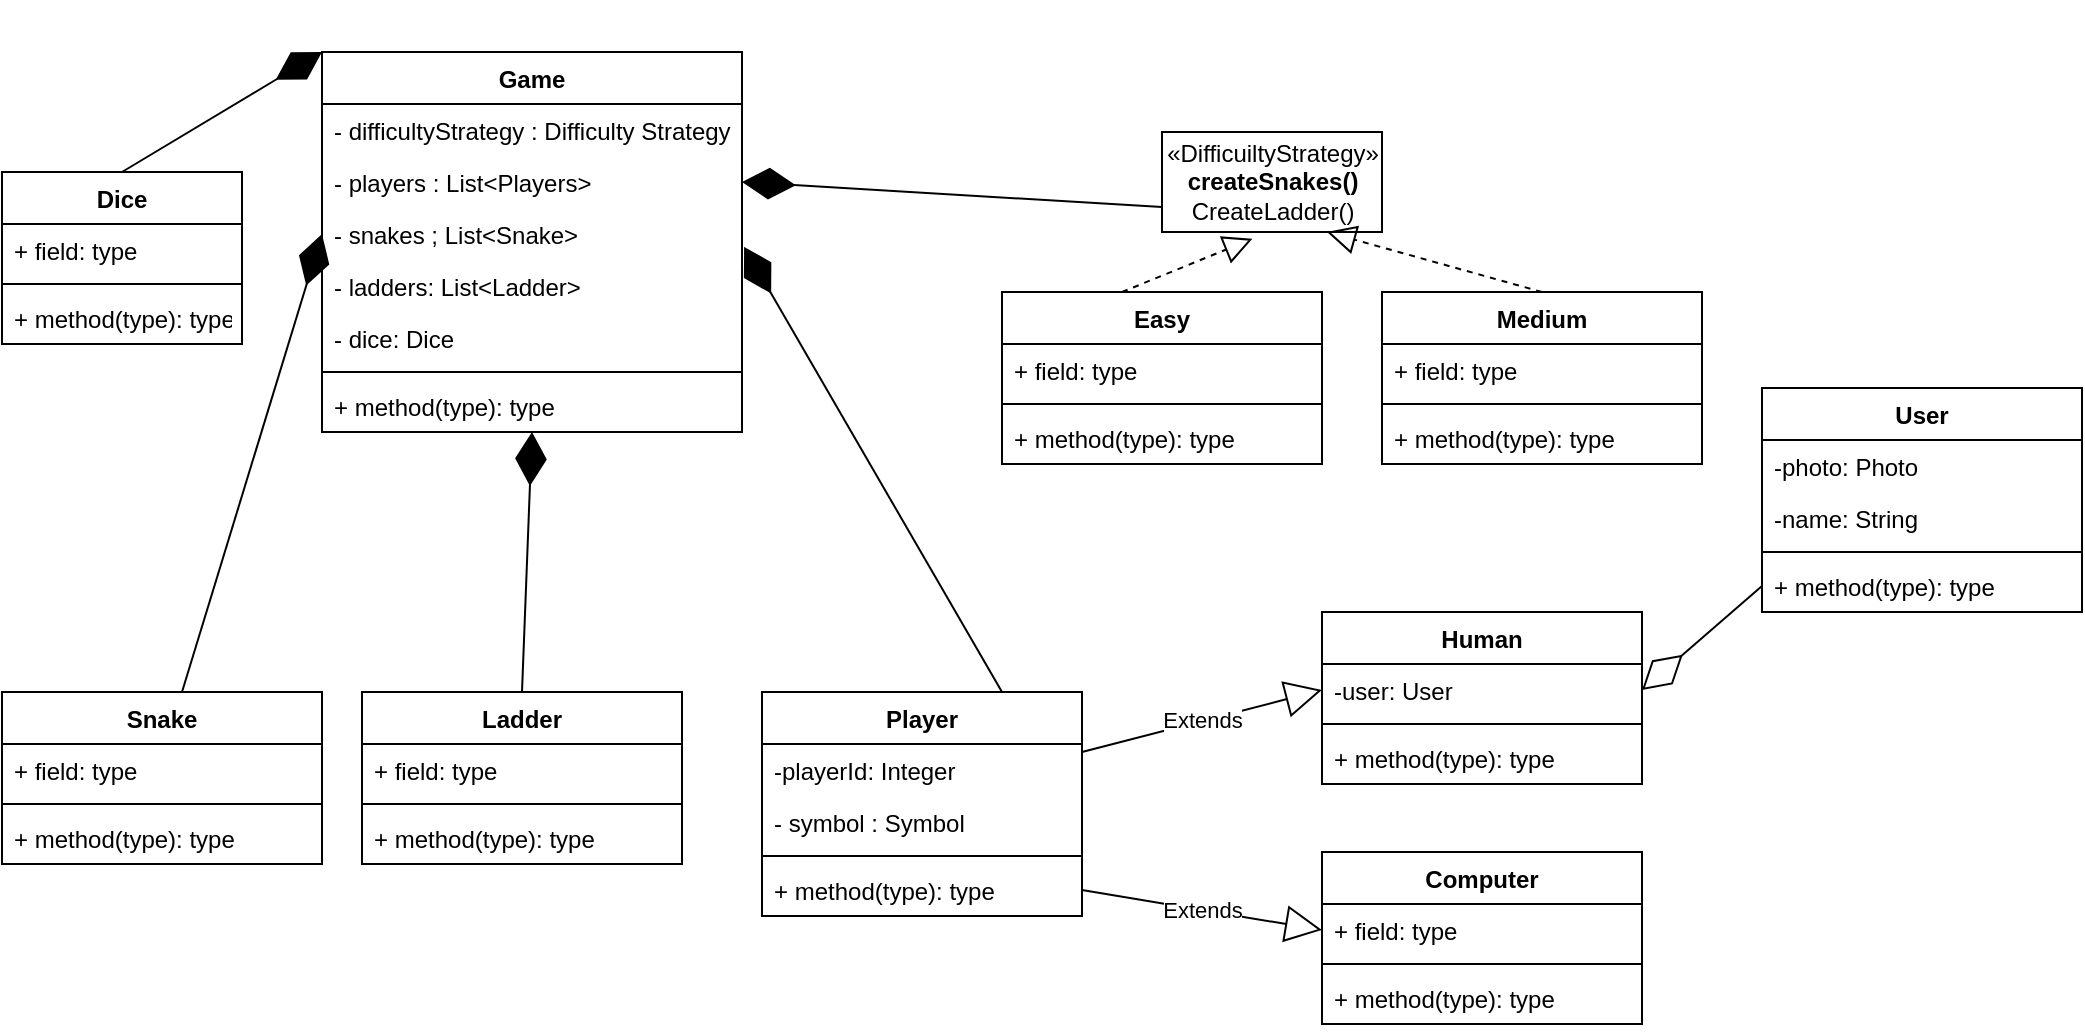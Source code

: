 <mxfile version="24.0.1" type="github">
  <diagram id="9j5rHZfFxi0AiZahSwXF" name="Page-1">
    <mxGraphModel dx="1290" dy="1622" grid="1" gridSize="10" guides="1" tooltips="1" connect="1" arrows="1" fold="1" page="1" pageScale="1" pageWidth="850" pageHeight="1100" math="0" shadow="0">
      <root>
        <mxCell id="0" />
        <mxCell id="1" parent="0" />
        <mxCell id="mnIVVEqtiwkv_W7kDL8j-1" value="Game" style="swimlane;fontStyle=1;align=center;verticalAlign=top;childLayout=stackLayout;horizontal=1;startSize=26;horizontalStack=0;resizeParent=1;resizeParentMax=0;resizeLast=0;collapsible=1;marginBottom=0;" parent="1" vertex="1">
          <mxGeometry x="180" y="-120" width="210" height="190" as="geometry" />
        </mxCell>
        <mxCell id="mnIVVEqtiwkv_W7kDL8j-55" value="- difficultyStrategy : Difficulty Strategy" style="text;strokeColor=none;fillColor=none;align=left;verticalAlign=top;spacingLeft=4;spacingRight=4;overflow=hidden;rotatable=0;points=[[0,0.5],[1,0.5]];portConstraint=eastwest;" parent="mnIVVEqtiwkv_W7kDL8j-1" vertex="1">
          <mxGeometry y="26" width="210" height="26" as="geometry" />
        </mxCell>
        <mxCell id="mnIVVEqtiwkv_W7kDL8j-2" value="- players : List&lt;Players&gt;" style="text;strokeColor=none;fillColor=none;align=left;verticalAlign=top;spacingLeft=4;spacingRight=4;overflow=hidden;rotatable=0;points=[[0,0.5],[1,0.5]];portConstraint=eastwest;" parent="mnIVVEqtiwkv_W7kDL8j-1" vertex="1">
          <mxGeometry y="52" width="210" height="26" as="geometry" />
        </mxCell>
        <mxCell id="mnIVVEqtiwkv_W7kDL8j-37" value="- snakes ; List&lt;Snake&gt;" style="text;strokeColor=none;fillColor=none;align=left;verticalAlign=top;spacingLeft=4;spacingRight=4;overflow=hidden;rotatable=0;points=[[0,0.5],[1,0.5]];portConstraint=eastwest;" parent="mnIVVEqtiwkv_W7kDL8j-1" vertex="1">
          <mxGeometry y="78" width="210" height="26" as="geometry" />
        </mxCell>
        <mxCell id="mnIVVEqtiwkv_W7kDL8j-38" value="- ladders: List&lt;Ladder&gt;" style="text;strokeColor=none;fillColor=none;align=left;verticalAlign=top;spacingLeft=4;spacingRight=4;overflow=hidden;rotatable=0;points=[[0,0.5],[1,0.5]];portConstraint=eastwest;" parent="mnIVVEqtiwkv_W7kDL8j-1" vertex="1">
          <mxGeometry y="104" width="210" height="26" as="geometry" />
        </mxCell>
        <mxCell id="mnIVVEqtiwkv_W7kDL8j-64" value="- dice: Dice" style="text;strokeColor=none;fillColor=none;align=left;verticalAlign=top;spacingLeft=4;spacingRight=4;overflow=hidden;rotatable=0;points=[[0,0.5],[1,0.5]];portConstraint=eastwest;" parent="mnIVVEqtiwkv_W7kDL8j-1" vertex="1">
          <mxGeometry y="130" width="210" height="26" as="geometry" />
        </mxCell>
        <mxCell id="mnIVVEqtiwkv_W7kDL8j-3" value="" style="line;strokeWidth=1;fillColor=none;align=left;verticalAlign=middle;spacingTop=-1;spacingLeft=3;spacingRight=3;rotatable=0;labelPosition=right;points=[];portConstraint=eastwest;" parent="mnIVVEqtiwkv_W7kDL8j-1" vertex="1">
          <mxGeometry y="156" width="210" height="8" as="geometry" />
        </mxCell>
        <mxCell id="mnIVVEqtiwkv_W7kDL8j-4" value="+ method(type): type" style="text;strokeColor=none;fillColor=none;align=left;verticalAlign=top;spacingLeft=4;spacingRight=4;overflow=hidden;rotatable=0;points=[[0,0.5],[1,0.5]];portConstraint=eastwest;" parent="mnIVVEqtiwkv_W7kDL8j-1" vertex="1">
          <mxGeometry y="164" width="210" height="26" as="geometry" />
        </mxCell>
        <mxCell id="mnIVVEqtiwkv_W7kDL8j-9" value="Ladder" style="swimlane;fontStyle=1;align=center;verticalAlign=top;childLayout=stackLayout;horizontal=1;startSize=26;horizontalStack=0;resizeParent=1;resizeParentMax=0;resizeLast=0;collapsible=1;marginBottom=0;" parent="1" vertex="1">
          <mxGeometry x="200" y="200" width="160" height="86" as="geometry" />
        </mxCell>
        <mxCell id="mnIVVEqtiwkv_W7kDL8j-10" value="+ field: type" style="text;strokeColor=none;fillColor=none;align=left;verticalAlign=top;spacingLeft=4;spacingRight=4;overflow=hidden;rotatable=0;points=[[0,0.5],[1,0.5]];portConstraint=eastwest;" parent="mnIVVEqtiwkv_W7kDL8j-9" vertex="1">
          <mxGeometry y="26" width="160" height="26" as="geometry" />
        </mxCell>
        <mxCell id="mnIVVEqtiwkv_W7kDL8j-11" value="" style="line;strokeWidth=1;fillColor=none;align=left;verticalAlign=middle;spacingTop=-1;spacingLeft=3;spacingRight=3;rotatable=0;labelPosition=right;points=[];portConstraint=eastwest;" parent="mnIVVEqtiwkv_W7kDL8j-9" vertex="1">
          <mxGeometry y="52" width="160" height="8" as="geometry" />
        </mxCell>
        <mxCell id="mnIVVEqtiwkv_W7kDL8j-12" value="+ method(type): type" style="text;strokeColor=none;fillColor=none;align=left;verticalAlign=top;spacingLeft=4;spacingRight=4;overflow=hidden;rotatable=0;points=[[0,0.5],[1,0.5]];portConstraint=eastwest;" parent="mnIVVEqtiwkv_W7kDL8j-9" vertex="1">
          <mxGeometry y="60" width="160" height="26" as="geometry" />
        </mxCell>
        <mxCell id="mnIVVEqtiwkv_W7kDL8j-13" value="Snake" style="swimlane;fontStyle=1;align=center;verticalAlign=top;childLayout=stackLayout;horizontal=1;startSize=26;horizontalStack=0;resizeParent=1;resizeParentMax=0;resizeLast=0;collapsible=1;marginBottom=0;" parent="1" vertex="1">
          <mxGeometry x="20" y="200" width="160" height="86" as="geometry" />
        </mxCell>
        <mxCell id="mnIVVEqtiwkv_W7kDL8j-14" value="+ field: type" style="text;strokeColor=none;fillColor=none;align=left;verticalAlign=top;spacingLeft=4;spacingRight=4;overflow=hidden;rotatable=0;points=[[0,0.5],[1,0.5]];portConstraint=eastwest;" parent="mnIVVEqtiwkv_W7kDL8j-13" vertex="1">
          <mxGeometry y="26" width="160" height="26" as="geometry" />
        </mxCell>
        <mxCell id="mnIVVEqtiwkv_W7kDL8j-15" value="" style="line;strokeWidth=1;fillColor=none;align=left;verticalAlign=middle;spacingTop=-1;spacingLeft=3;spacingRight=3;rotatable=0;labelPosition=right;points=[];portConstraint=eastwest;" parent="mnIVVEqtiwkv_W7kDL8j-13" vertex="1">
          <mxGeometry y="52" width="160" height="8" as="geometry" />
        </mxCell>
        <mxCell id="mnIVVEqtiwkv_W7kDL8j-16" value="+ method(type): type" style="text;strokeColor=none;fillColor=none;align=left;verticalAlign=top;spacingLeft=4;spacingRight=4;overflow=hidden;rotatable=0;points=[[0,0.5],[1,0.5]];portConstraint=eastwest;" parent="mnIVVEqtiwkv_W7kDL8j-13" vertex="1">
          <mxGeometry y="60" width="160" height="26" as="geometry" />
        </mxCell>
        <mxCell id="mnIVVEqtiwkv_W7kDL8j-17" value="Player" style="swimlane;fontStyle=1;align=center;verticalAlign=top;childLayout=stackLayout;horizontal=1;startSize=26;horizontalStack=0;resizeParent=1;resizeParentMax=0;resizeLast=0;collapsible=1;marginBottom=0;" parent="1" vertex="1">
          <mxGeometry x="400" y="200" width="160" height="112" as="geometry" />
        </mxCell>
        <mxCell id="mnIVVEqtiwkv_W7kDL8j-57" value="-playerId: Integer" style="text;strokeColor=none;fillColor=none;align=left;verticalAlign=top;spacingLeft=4;spacingRight=4;overflow=hidden;rotatable=0;points=[[0,0.5],[1,0.5]];portConstraint=eastwest;" parent="mnIVVEqtiwkv_W7kDL8j-17" vertex="1">
          <mxGeometry y="26" width="160" height="26" as="geometry" />
        </mxCell>
        <mxCell id="mnIVVEqtiwkv_W7kDL8j-18" value="- symbol : Symbol" style="text;strokeColor=none;fillColor=none;align=left;verticalAlign=top;spacingLeft=4;spacingRight=4;overflow=hidden;rotatable=0;points=[[0,0.5],[1,0.5]];portConstraint=eastwest;" parent="mnIVVEqtiwkv_W7kDL8j-17" vertex="1">
          <mxGeometry y="52" width="160" height="26" as="geometry" />
        </mxCell>
        <mxCell id="mnIVVEqtiwkv_W7kDL8j-19" value="" style="line;strokeWidth=1;fillColor=none;align=left;verticalAlign=middle;spacingTop=-1;spacingLeft=3;spacingRight=3;rotatable=0;labelPosition=right;points=[];portConstraint=eastwest;" parent="mnIVVEqtiwkv_W7kDL8j-17" vertex="1">
          <mxGeometry y="78" width="160" height="8" as="geometry" />
        </mxCell>
        <mxCell id="mnIVVEqtiwkv_W7kDL8j-20" value="+ method(type): type" style="text;strokeColor=none;fillColor=none;align=left;verticalAlign=top;spacingLeft=4;spacingRight=4;overflow=hidden;rotatable=0;points=[[0,0.5],[1,0.5]];portConstraint=eastwest;" parent="mnIVVEqtiwkv_W7kDL8j-17" vertex="1">
          <mxGeometry y="86" width="160" height="26" as="geometry" />
        </mxCell>
        <mxCell id="mnIVVEqtiwkv_W7kDL8j-21" value="Dice" style="swimlane;fontStyle=1;align=center;verticalAlign=top;childLayout=stackLayout;horizontal=1;startSize=26;horizontalStack=0;resizeParent=1;resizeParentMax=0;resizeLast=0;collapsible=1;marginBottom=0;" parent="1" vertex="1">
          <mxGeometry x="20" y="-60" width="120" height="86" as="geometry" />
        </mxCell>
        <mxCell id="mnIVVEqtiwkv_W7kDL8j-22" value="+ field: type" style="text;strokeColor=none;fillColor=none;align=left;verticalAlign=top;spacingLeft=4;spacingRight=4;overflow=hidden;rotatable=0;points=[[0,0.5],[1,0.5]];portConstraint=eastwest;" parent="mnIVVEqtiwkv_W7kDL8j-21" vertex="1">
          <mxGeometry y="26" width="120" height="26" as="geometry" />
        </mxCell>
        <mxCell id="mnIVVEqtiwkv_W7kDL8j-23" value="" style="line;strokeWidth=1;fillColor=none;align=left;verticalAlign=middle;spacingTop=-1;spacingLeft=3;spacingRight=3;rotatable=0;labelPosition=right;points=[];portConstraint=eastwest;" parent="mnIVVEqtiwkv_W7kDL8j-21" vertex="1">
          <mxGeometry y="52" width="120" height="8" as="geometry" />
        </mxCell>
        <mxCell id="mnIVVEqtiwkv_W7kDL8j-24" value="+ method(type): type" style="text;strokeColor=none;fillColor=none;align=left;verticalAlign=top;spacingLeft=4;spacingRight=4;overflow=hidden;rotatable=0;points=[[0,0.5],[1,0.5]];portConstraint=eastwest;" parent="mnIVVEqtiwkv_W7kDL8j-21" vertex="1">
          <mxGeometry y="60" width="120" height="26" as="geometry" />
        </mxCell>
        <mxCell id="mnIVVEqtiwkv_W7kDL8j-29" value="Human" style="swimlane;fontStyle=1;align=center;verticalAlign=top;childLayout=stackLayout;horizontal=1;startSize=26;horizontalStack=0;resizeParent=1;resizeParentMax=0;resizeLast=0;collapsible=1;marginBottom=0;" parent="1" vertex="1">
          <mxGeometry x="680" y="160" width="160" height="86" as="geometry" />
        </mxCell>
        <mxCell id="mnIVVEqtiwkv_W7kDL8j-30" value="-user: User" style="text;strokeColor=none;fillColor=none;align=left;verticalAlign=top;spacingLeft=4;spacingRight=4;overflow=hidden;rotatable=0;points=[[0,0.5],[1,0.5]];portConstraint=eastwest;" parent="mnIVVEqtiwkv_W7kDL8j-29" vertex="1">
          <mxGeometry y="26" width="160" height="26" as="geometry" />
        </mxCell>
        <mxCell id="mnIVVEqtiwkv_W7kDL8j-31" value="" style="line;strokeWidth=1;fillColor=none;align=left;verticalAlign=middle;spacingTop=-1;spacingLeft=3;spacingRight=3;rotatable=0;labelPosition=right;points=[];portConstraint=eastwest;" parent="mnIVVEqtiwkv_W7kDL8j-29" vertex="1">
          <mxGeometry y="52" width="160" height="8" as="geometry" />
        </mxCell>
        <mxCell id="mnIVVEqtiwkv_W7kDL8j-32" value="+ method(type): type" style="text;strokeColor=none;fillColor=none;align=left;verticalAlign=top;spacingLeft=4;spacingRight=4;overflow=hidden;rotatable=0;points=[[0,0.5],[1,0.5]];portConstraint=eastwest;" parent="mnIVVEqtiwkv_W7kDL8j-29" vertex="1">
          <mxGeometry y="60" width="160" height="26" as="geometry" />
        </mxCell>
        <mxCell id="mnIVVEqtiwkv_W7kDL8j-33" value="Computer" style="swimlane;fontStyle=1;align=center;verticalAlign=top;childLayout=stackLayout;horizontal=1;startSize=26;horizontalStack=0;resizeParent=1;resizeParentMax=0;resizeLast=0;collapsible=1;marginBottom=0;" parent="1" vertex="1">
          <mxGeometry x="680" y="280" width="160" height="86" as="geometry" />
        </mxCell>
        <mxCell id="mnIVVEqtiwkv_W7kDL8j-34" value="+ field: type" style="text;strokeColor=none;fillColor=none;align=left;verticalAlign=top;spacingLeft=4;spacingRight=4;overflow=hidden;rotatable=0;points=[[0,0.5],[1,0.5]];portConstraint=eastwest;" parent="mnIVVEqtiwkv_W7kDL8j-33" vertex="1">
          <mxGeometry y="26" width="160" height="26" as="geometry" />
        </mxCell>
        <mxCell id="mnIVVEqtiwkv_W7kDL8j-35" value="" style="line;strokeWidth=1;fillColor=none;align=left;verticalAlign=middle;spacingTop=-1;spacingLeft=3;spacingRight=3;rotatable=0;labelPosition=right;points=[];portConstraint=eastwest;" parent="mnIVVEqtiwkv_W7kDL8j-33" vertex="1">
          <mxGeometry y="52" width="160" height="8" as="geometry" />
        </mxCell>
        <mxCell id="mnIVVEqtiwkv_W7kDL8j-36" value="+ method(type): type" style="text;strokeColor=none;fillColor=none;align=left;verticalAlign=top;spacingLeft=4;spacingRight=4;overflow=hidden;rotatable=0;points=[[0,0.5],[1,0.5]];portConstraint=eastwest;" parent="mnIVVEqtiwkv_W7kDL8j-33" vertex="1">
          <mxGeometry y="60" width="160" height="26" as="geometry" />
        </mxCell>
        <mxCell id="mnIVVEqtiwkv_W7kDL8j-39" value="" style="endArrow=diamondThin;endFill=1;endSize=24;html=1;rounded=0;entryX=1.005;entryY=-0.254;entryDx=0;entryDy=0;entryPerimeter=0;exitX=0.75;exitY=0;exitDx=0;exitDy=0;" parent="1" source="mnIVVEqtiwkv_W7kDL8j-17" target="mnIVVEqtiwkv_W7kDL8j-38" edge="1">
          <mxGeometry width="160" relative="1" as="geometry">
            <mxPoint x="510" y="160" as="sourcePoint" />
            <mxPoint x="670" y="160" as="targetPoint" />
          </mxGeometry>
        </mxCell>
        <mxCell id="mnIVVEqtiwkv_W7kDL8j-40" value="" style="endArrow=diamondThin;endFill=1;endSize=24;html=1;rounded=0;entryX=0.5;entryY=1;entryDx=0;entryDy=0;exitX=0.5;exitY=0;exitDx=0;exitDy=0;" parent="1" source="mnIVVEqtiwkv_W7kDL8j-9" target="mnIVVEqtiwkv_W7kDL8j-1" edge="1">
          <mxGeometry width="160" relative="1" as="geometry">
            <mxPoint x="389.2" y="264" as="sourcePoint" />
            <mxPoint x="320.0" y="145.396" as="targetPoint" />
          </mxGeometry>
        </mxCell>
        <mxCell id="mnIVVEqtiwkv_W7kDL8j-41" value="" style="endArrow=diamondThin;endFill=1;endSize=24;html=1;rounded=0;entryX=0;entryY=0.5;entryDx=0;entryDy=0;exitX=0.5;exitY=0;exitDx=0;exitDy=0;" parent="1" target="mnIVVEqtiwkv_W7kDL8j-37" edge="1">
          <mxGeometry width="160" relative="1" as="geometry">
            <mxPoint x="110" y="200" as="sourcePoint" />
            <mxPoint x="150" y="145.396" as="targetPoint" />
          </mxGeometry>
        </mxCell>
        <mxCell id="mnIVVEqtiwkv_W7kDL8j-42" value="Extends" style="endArrow=block;endSize=16;endFill=0;html=1;rounded=0;entryX=0;entryY=0.5;entryDx=0;entryDy=0;" parent="1" target="mnIVVEqtiwkv_W7kDL8j-30" edge="1">
          <mxGeometry width="160" relative="1" as="geometry">
            <mxPoint x="560" y="230" as="sourcePoint" />
            <mxPoint x="720" y="230" as="targetPoint" />
          </mxGeometry>
        </mxCell>
        <mxCell id="mnIVVEqtiwkv_W7kDL8j-43" value="Extends" style="endArrow=block;endSize=16;endFill=0;html=1;rounded=0;entryX=0;entryY=0.5;entryDx=0;entryDy=0;exitX=1;exitY=0.5;exitDx=0;exitDy=0;" parent="1" source="mnIVVEqtiwkv_W7kDL8j-20" target="mnIVVEqtiwkv_W7kDL8j-34" edge="1">
          <mxGeometry width="160" relative="1" as="geometry">
            <mxPoint x="570" y="240" as="sourcePoint" />
            <mxPoint x="690" y="209" as="targetPoint" />
          </mxGeometry>
        </mxCell>
        <mxCell id="mnIVVEqtiwkv_W7kDL8j-44" value="«DifficuiltyStrategy»&lt;br&gt;&lt;b&gt;createSnakes()&lt;br&gt;&lt;/b&gt;CreateLadder()" style="html=1;" parent="1" vertex="1">
          <mxGeometry x="600" y="-80" width="110" height="50" as="geometry" />
        </mxCell>
        <mxCell id="mnIVVEqtiwkv_W7kDL8j-45" value="Easy" style="swimlane;fontStyle=1;align=center;verticalAlign=top;childLayout=stackLayout;horizontal=1;startSize=26;horizontalStack=0;resizeParent=1;resizeParentMax=0;resizeLast=0;collapsible=1;marginBottom=0;" parent="1" vertex="1">
          <mxGeometry x="520" width="160" height="86" as="geometry" />
        </mxCell>
        <mxCell id="mnIVVEqtiwkv_W7kDL8j-53" value="" style="endArrow=block;dashed=1;endFill=0;endSize=12;html=1;rounded=0;entryX=0.411;entryY=1.068;entryDx=0;entryDy=0;entryPerimeter=0;" parent="mnIVVEqtiwkv_W7kDL8j-45" target="mnIVVEqtiwkv_W7kDL8j-44" edge="1">
          <mxGeometry width="160" relative="1" as="geometry">
            <mxPoint x="60" as="sourcePoint" />
            <mxPoint x="160" y="26" as="targetPoint" />
          </mxGeometry>
        </mxCell>
        <mxCell id="mnIVVEqtiwkv_W7kDL8j-46" value="+ field: type" style="text;strokeColor=none;fillColor=none;align=left;verticalAlign=top;spacingLeft=4;spacingRight=4;overflow=hidden;rotatable=0;points=[[0,0.5],[1,0.5]];portConstraint=eastwest;" parent="mnIVVEqtiwkv_W7kDL8j-45" vertex="1">
          <mxGeometry y="26" width="160" height="26" as="geometry" />
        </mxCell>
        <mxCell id="mnIVVEqtiwkv_W7kDL8j-47" value="" style="line;strokeWidth=1;fillColor=none;align=left;verticalAlign=middle;spacingTop=-1;spacingLeft=3;spacingRight=3;rotatable=0;labelPosition=right;points=[];portConstraint=eastwest;" parent="mnIVVEqtiwkv_W7kDL8j-45" vertex="1">
          <mxGeometry y="52" width="160" height="8" as="geometry" />
        </mxCell>
        <mxCell id="mnIVVEqtiwkv_W7kDL8j-48" value="+ method(type): type" style="text;strokeColor=none;fillColor=none;align=left;verticalAlign=top;spacingLeft=4;spacingRight=4;overflow=hidden;rotatable=0;points=[[0,0.5],[1,0.5]];portConstraint=eastwest;" parent="mnIVVEqtiwkv_W7kDL8j-45" vertex="1">
          <mxGeometry y="60" width="160" height="26" as="geometry" />
        </mxCell>
        <mxCell id="mnIVVEqtiwkv_W7kDL8j-49" value="Medium" style="swimlane;fontStyle=1;align=center;verticalAlign=top;childLayout=stackLayout;horizontal=1;startSize=26;horizontalStack=0;resizeParent=1;resizeParentMax=0;resizeLast=0;collapsible=1;marginBottom=0;" parent="1" vertex="1">
          <mxGeometry x="710" width="160" height="86" as="geometry" />
        </mxCell>
        <mxCell id="mnIVVEqtiwkv_W7kDL8j-50" value="+ field: type" style="text;strokeColor=none;fillColor=none;align=left;verticalAlign=top;spacingLeft=4;spacingRight=4;overflow=hidden;rotatable=0;points=[[0,0.5],[1,0.5]];portConstraint=eastwest;" parent="mnIVVEqtiwkv_W7kDL8j-49" vertex="1">
          <mxGeometry y="26" width="160" height="26" as="geometry" />
        </mxCell>
        <mxCell id="mnIVVEqtiwkv_W7kDL8j-51" value="" style="line;strokeWidth=1;fillColor=none;align=left;verticalAlign=middle;spacingTop=-1;spacingLeft=3;spacingRight=3;rotatable=0;labelPosition=right;points=[];portConstraint=eastwest;" parent="mnIVVEqtiwkv_W7kDL8j-49" vertex="1">
          <mxGeometry y="52" width="160" height="8" as="geometry" />
        </mxCell>
        <mxCell id="mnIVVEqtiwkv_W7kDL8j-52" value="+ method(type): type" style="text;strokeColor=none;fillColor=none;align=left;verticalAlign=top;spacingLeft=4;spacingRight=4;overflow=hidden;rotatable=0;points=[[0,0.5],[1,0.5]];portConstraint=eastwest;" parent="mnIVVEqtiwkv_W7kDL8j-49" vertex="1">
          <mxGeometry y="60" width="160" height="26" as="geometry" />
        </mxCell>
        <mxCell id="mnIVVEqtiwkv_W7kDL8j-54" value="" style="endArrow=block;dashed=1;endFill=0;endSize=12;html=1;rounded=0;entryX=0.75;entryY=1;entryDx=0;entryDy=0;exitX=0.5;exitY=0;exitDx=0;exitDy=0;" parent="1" source="mnIVVEqtiwkv_W7kDL8j-49" target="mnIVVEqtiwkv_W7kDL8j-44" edge="1">
          <mxGeometry width="160" relative="1" as="geometry">
            <mxPoint x="590" y="10" as="sourcePoint" />
            <mxPoint x="655.21" y="-16.6" as="targetPoint" />
          </mxGeometry>
        </mxCell>
        <mxCell id="mnIVVEqtiwkv_W7kDL8j-56" value="" style="endArrow=diamondThin;endFill=1;endSize=24;html=1;rounded=0;exitX=0;exitY=0.75;exitDx=0;exitDy=0;entryX=1;entryY=0.5;entryDx=0;entryDy=0;" parent="1" source="mnIVVEqtiwkv_W7kDL8j-44" target="mnIVVEqtiwkv_W7kDL8j-2" edge="1">
          <mxGeometry width="160" relative="1" as="geometry">
            <mxPoint x="290" y="210" as="sourcePoint" />
            <mxPoint x="470" y="-100" as="targetPoint" />
          </mxGeometry>
        </mxCell>
        <mxCell id="mnIVVEqtiwkv_W7kDL8j-58" value="User" style="swimlane;fontStyle=1;align=center;verticalAlign=top;childLayout=stackLayout;horizontal=1;startSize=26;horizontalStack=0;resizeParent=1;resizeParentMax=0;resizeLast=0;collapsible=1;marginBottom=0;" parent="1" vertex="1">
          <mxGeometry x="900" y="48" width="160" height="112" as="geometry" />
        </mxCell>
        <mxCell id="mnIVVEqtiwkv_W7kDL8j-62" value="-photo: Photo" style="text;strokeColor=none;fillColor=none;align=left;verticalAlign=top;spacingLeft=4;spacingRight=4;overflow=hidden;rotatable=0;points=[[0,0.5],[1,0.5]];portConstraint=eastwest;" parent="mnIVVEqtiwkv_W7kDL8j-58" vertex="1">
          <mxGeometry y="26" width="160" height="26" as="geometry" />
        </mxCell>
        <mxCell id="mnIVVEqtiwkv_W7kDL8j-59" value="-name: String" style="text;strokeColor=none;fillColor=none;align=left;verticalAlign=top;spacingLeft=4;spacingRight=4;overflow=hidden;rotatable=0;points=[[0,0.5],[1,0.5]];portConstraint=eastwest;" parent="mnIVVEqtiwkv_W7kDL8j-58" vertex="1">
          <mxGeometry y="52" width="160" height="26" as="geometry" />
        </mxCell>
        <mxCell id="mnIVVEqtiwkv_W7kDL8j-60" value="" style="line;strokeWidth=1;fillColor=none;align=left;verticalAlign=middle;spacingTop=-1;spacingLeft=3;spacingRight=3;rotatable=0;labelPosition=right;points=[];portConstraint=eastwest;" parent="mnIVVEqtiwkv_W7kDL8j-58" vertex="1">
          <mxGeometry y="78" width="160" height="8" as="geometry" />
        </mxCell>
        <mxCell id="mnIVVEqtiwkv_W7kDL8j-61" value="+ method(type): type" style="text;strokeColor=none;fillColor=none;align=left;verticalAlign=top;spacingLeft=4;spacingRight=4;overflow=hidden;rotatable=0;points=[[0,0.5],[1,0.5]];portConstraint=eastwest;" parent="mnIVVEqtiwkv_W7kDL8j-58" vertex="1">
          <mxGeometry y="86" width="160" height="26" as="geometry" />
        </mxCell>
        <mxCell id="mnIVVEqtiwkv_W7kDL8j-63" value="" style="endArrow=diamondThin;endFill=0;endSize=24;html=1;rounded=0;entryX=1;entryY=0.5;entryDx=0;entryDy=0;exitX=0;exitY=0.5;exitDx=0;exitDy=0;" parent="1" source="mnIVVEqtiwkv_W7kDL8j-61" target="mnIVVEqtiwkv_W7kDL8j-30" edge="1">
          <mxGeometry width="160" relative="1" as="geometry">
            <mxPoint x="620" y="120" as="sourcePoint" />
            <mxPoint x="780" y="120" as="targetPoint" />
          </mxGeometry>
        </mxCell>
        <mxCell id="mnIVVEqtiwkv_W7kDL8j-65" value="" style="endArrow=diamondThin;endFill=1;endSize=24;html=1;rounded=0;entryX=0;entryY=0;entryDx=0;entryDy=0;exitX=0.5;exitY=0;exitDx=0;exitDy=0;" parent="1" source="mnIVVEqtiwkv_W7kDL8j-21" target="mnIVVEqtiwkv_W7kDL8j-1" edge="1">
          <mxGeometry width="160" relative="1" as="geometry">
            <mxPoint x="170" y="44" as="sourcePoint" />
            <mxPoint x="175" y="-86" as="targetPoint" />
          </mxGeometry>
        </mxCell>
      </root>
    </mxGraphModel>
  </diagram>
</mxfile>
